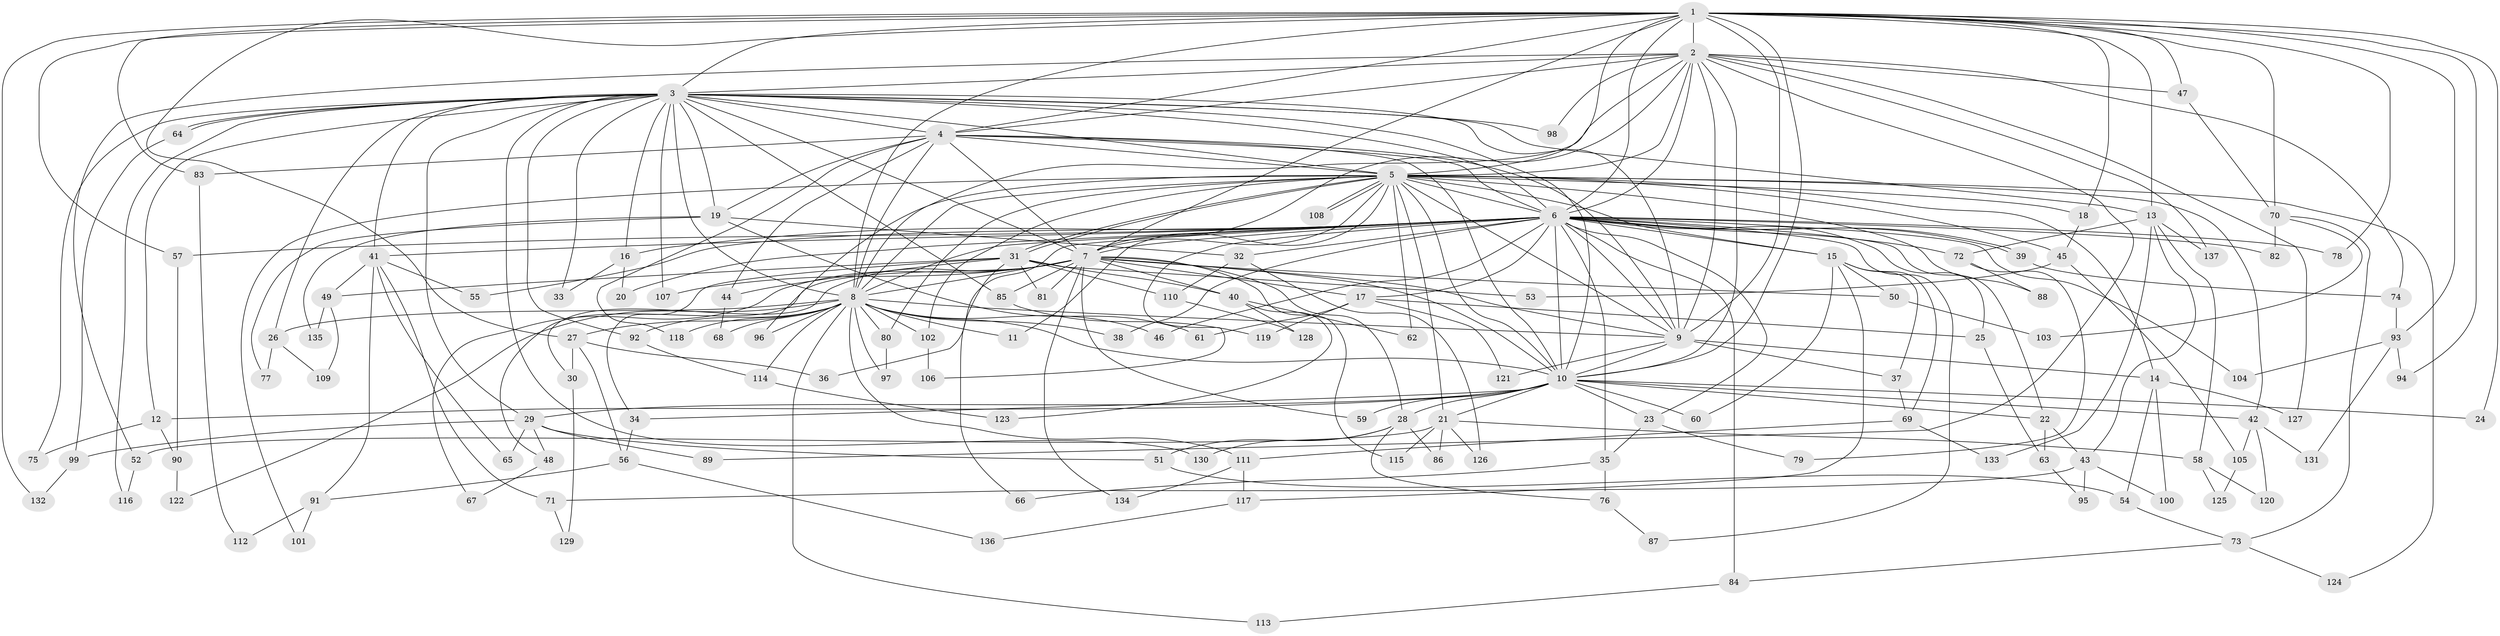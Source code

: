 // coarse degree distribution, {16: 0.017857142857142856, 19: 0.017857142857142856, 14: 0.03571428571428571, 15: 0.017857142857142856, 17: 0.05357142857142857, 6: 0.07142857142857142, 7: 0.05357142857142857, 11: 0.03571428571428571, 3: 0.08928571428571429, 8: 0.017857142857142856, 5: 0.07142857142857142, 4: 0.10714285714285714, 9: 0.05357142857142857, 2: 0.35714285714285715}
// Generated by graph-tools (version 1.1) at 2025/49/03/04/25 22:49:40]
// undirected, 137 vertices, 299 edges
graph export_dot {
  node [color=gray90,style=filled];
  1;
  2;
  3;
  4;
  5;
  6;
  7;
  8;
  9;
  10;
  11;
  12;
  13;
  14;
  15;
  16;
  17;
  18;
  19;
  20;
  21;
  22;
  23;
  24;
  25;
  26;
  27;
  28;
  29;
  30;
  31;
  32;
  33;
  34;
  35;
  36;
  37;
  38;
  39;
  40;
  41;
  42;
  43;
  44;
  45;
  46;
  47;
  48;
  49;
  50;
  51;
  52;
  53;
  54;
  55;
  56;
  57;
  58;
  59;
  60;
  61;
  62;
  63;
  64;
  65;
  66;
  67;
  68;
  69;
  70;
  71;
  72;
  73;
  74;
  75;
  76;
  77;
  78;
  79;
  80;
  81;
  82;
  83;
  84;
  85;
  86;
  87;
  88;
  89;
  90;
  91;
  92;
  93;
  94;
  95;
  96;
  97;
  98;
  99;
  100;
  101;
  102;
  103;
  104;
  105;
  106;
  107;
  108;
  109;
  110;
  111;
  112;
  113;
  114;
  115;
  116;
  117;
  118;
  119;
  120;
  121;
  122;
  123;
  124;
  125;
  126;
  127;
  128;
  129;
  130;
  131;
  132;
  133;
  134;
  135;
  136;
  137;
  1 -- 2;
  1 -- 3;
  1 -- 4;
  1 -- 5;
  1 -- 6;
  1 -- 7;
  1 -- 8;
  1 -- 9;
  1 -- 10;
  1 -- 13;
  1 -- 18;
  1 -- 24;
  1 -- 27;
  1 -- 47;
  1 -- 57;
  1 -- 70;
  1 -- 78;
  1 -- 83;
  1 -- 93;
  1 -- 94;
  1 -- 132;
  2 -- 3;
  2 -- 4;
  2 -- 5;
  2 -- 6;
  2 -- 7;
  2 -- 8;
  2 -- 9;
  2 -- 10;
  2 -- 47;
  2 -- 52;
  2 -- 74;
  2 -- 89;
  2 -- 98;
  2 -- 127;
  2 -- 137;
  3 -- 4;
  3 -- 5;
  3 -- 6;
  3 -- 7;
  3 -- 8;
  3 -- 9;
  3 -- 10;
  3 -- 12;
  3 -- 13;
  3 -- 16;
  3 -- 19;
  3 -- 26;
  3 -- 29;
  3 -- 33;
  3 -- 41;
  3 -- 64;
  3 -- 64;
  3 -- 75;
  3 -- 85;
  3 -- 92;
  3 -- 98;
  3 -- 107;
  3 -- 116;
  3 -- 130;
  4 -- 5;
  4 -- 6;
  4 -- 7;
  4 -- 8;
  4 -- 9;
  4 -- 10;
  4 -- 19;
  4 -- 44;
  4 -- 83;
  4 -- 118;
  5 -- 6;
  5 -- 7;
  5 -- 8;
  5 -- 9;
  5 -- 10;
  5 -- 11;
  5 -- 14;
  5 -- 15;
  5 -- 18;
  5 -- 21;
  5 -- 31;
  5 -- 31;
  5 -- 42;
  5 -- 45;
  5 -- 62;
  5 -- 80;
  5 -- 88;
  5 -- 96;
  5 -- 101;
  5 -- 102;
  5 -- 108;
  5 -- 108;
  5 -- 124;
  6 -- 7;
  6 -- 8;
  6 -- 9;
  6 -- 10;
  6 -- 15;
  6 -- 16;
  6 -- 17;
  6 -- 20;
  6 -- 22;
  6 -- 23;
  6 -- 25;
  6 -- 32;
  6 -- 35;
  6 -- 36;
  6 -- 38;
  6 -- 39;
  6 -- 39;
  6 -- 41;
  6 -- 46;
  6 -- 55;
  6 -- 57;
  6 -- 72;
  6 -- 78;
  6 -- 82;
  6 -- 84;
  6 -- 87;
  6 -- 104;
  6 -- 106;
  7 -- 8;
  7 -- 9;
  7 -- 10;
  7 -- 17;
  7 -- 28;
  7 -- 30;
  7 -- 40;
  7 -- 48;
  7 -- 50;
  7 -- 59;
  7 -- 67;
  7 -- 81;
  7 -- 85;
  7 -- 107;
  7 -- 115;
  7 -- 134;
  8 -- 9;
  8 -- 10;
  8 -- 11;
  8 -- 26;
  8 -- 27;
  8 -- 38;
  8 -- 46;
  8 -- 68;
  8 -- 80;
  8 -- 92;
  8 -- 96;
  8 -- 97;
  8 -- 102;
  8 -- 111;
  8 -- 113;
  8 -- 114;
  8 -- 118;
  8 -- 122;
  9 -- 10;
  9 -- 14;
  9 -- 37;
  9 -- 121;
  10 -- 12;
  10 -- 21;
  10 -- 22;
  10 -- 23;
  10 -- 24;
  10 -- 28;
  10 -- 29;
  10 -- 34;
  10 -- 42;
  10 -- 59;
  10 -- 60;
  12 -- 75;
  12 -- 90;
  13 -- 43;
  13 -- 58;
  13 -- 72;
  13 -- 133;
  13 -- 137;
  14 -- 54;
  14 -- 100;
  14 -- 127;
  15 -- 37;
  15 -- 50;
  15 -- 60;
  15 -- 69;
  15 -- 117;
  16 -- 20;
  16 -- 33;
  17 -- 25;
  17 -- 61;
  17 -- 119;
  17 -- 121;
  18 -- 45;
  19 -- 32;
  19 -- 61;
  19 -- 77;
  19 -- 135;
  21 -- 52;
  21 -- 58;
  21 -- 86;
  21 -- 115;
  21 -- 126;
  22 -- 43;
  22 -- 63;
  23 -- 35;
  23 -- 79;
  25 -- 63;
  26 -- 77;
  26 -- 109;
  27 -- 30;
  27 -- 36;
  27 -- 56;
  28 -- 51;
  28 -- 76;
  28 -- 86;
  28 -- 130;
  29 -- 48;
  29 -- 51;
  29 -- 65;
  29 -- 89;
  29 -- 99;
  30 -- 129;
  31 -- 34;
  31 -- 40;
  31 -- 44;
  31 -- 49;
  31 -- 53;
  31 -- 66;
  31 -- 81;
  31 -- 110;
  32 -- 110;
  32 -- 126;
  34 -- 56;
  35 -- 66;
  35 -- 76;
  37 -- 69;
  39 -- 74;
  40 -- 62;
  40 -- 123;
  40 -- 128;
  41 -- 49;
  41 -- 55;
  41 -- 65;
  41 -- 71;
  41 -- 91;
  42 -- 105;
  42 -- 120;
  42 -- 131;
  43 -- 71;
  43 -- 95;
  43 -- 100;
  44 -- 68;
  45 -- 53;
  45 -- 105;
  47 -- 70;
  48 -- 67;
  49 -- 109;
  49 -- 135;
  50 -- 103;
  51 -- 54;
  52 -- 116;
  54 -- 73;
  56 -- 91;
  56 -- 136;
  57 -- 90;
  58 -- 120;
  58 -- 125;
  63 -- 95;
  64 -- 99;
  69 -- 111;
  69 -- 133;
  70 -- 73;
  70 -- 82;
  70 -- 103;
  71 -- 129;
  72 -- 79;
  72 -- 88;
  73 -- 84;
  73 -- 124;
  74 -- 93;
  76 -- 87;
  80 -- 97;
  83 -- 112;
  84 -- 113;
  85 -- 119;
  90 -- 122;
  91 -- 101;
  91 -- 112;
  92 -- 114;
  93 -- 94;
  93 -- 104;
  93 -- 131;
  99 -- 132;
  102 -- 106;
  105 -- 125;
  110 -- 128;
  111 -- 117;
  111 -- 134;
  114 -- 123;
  117 -- 136;
}
